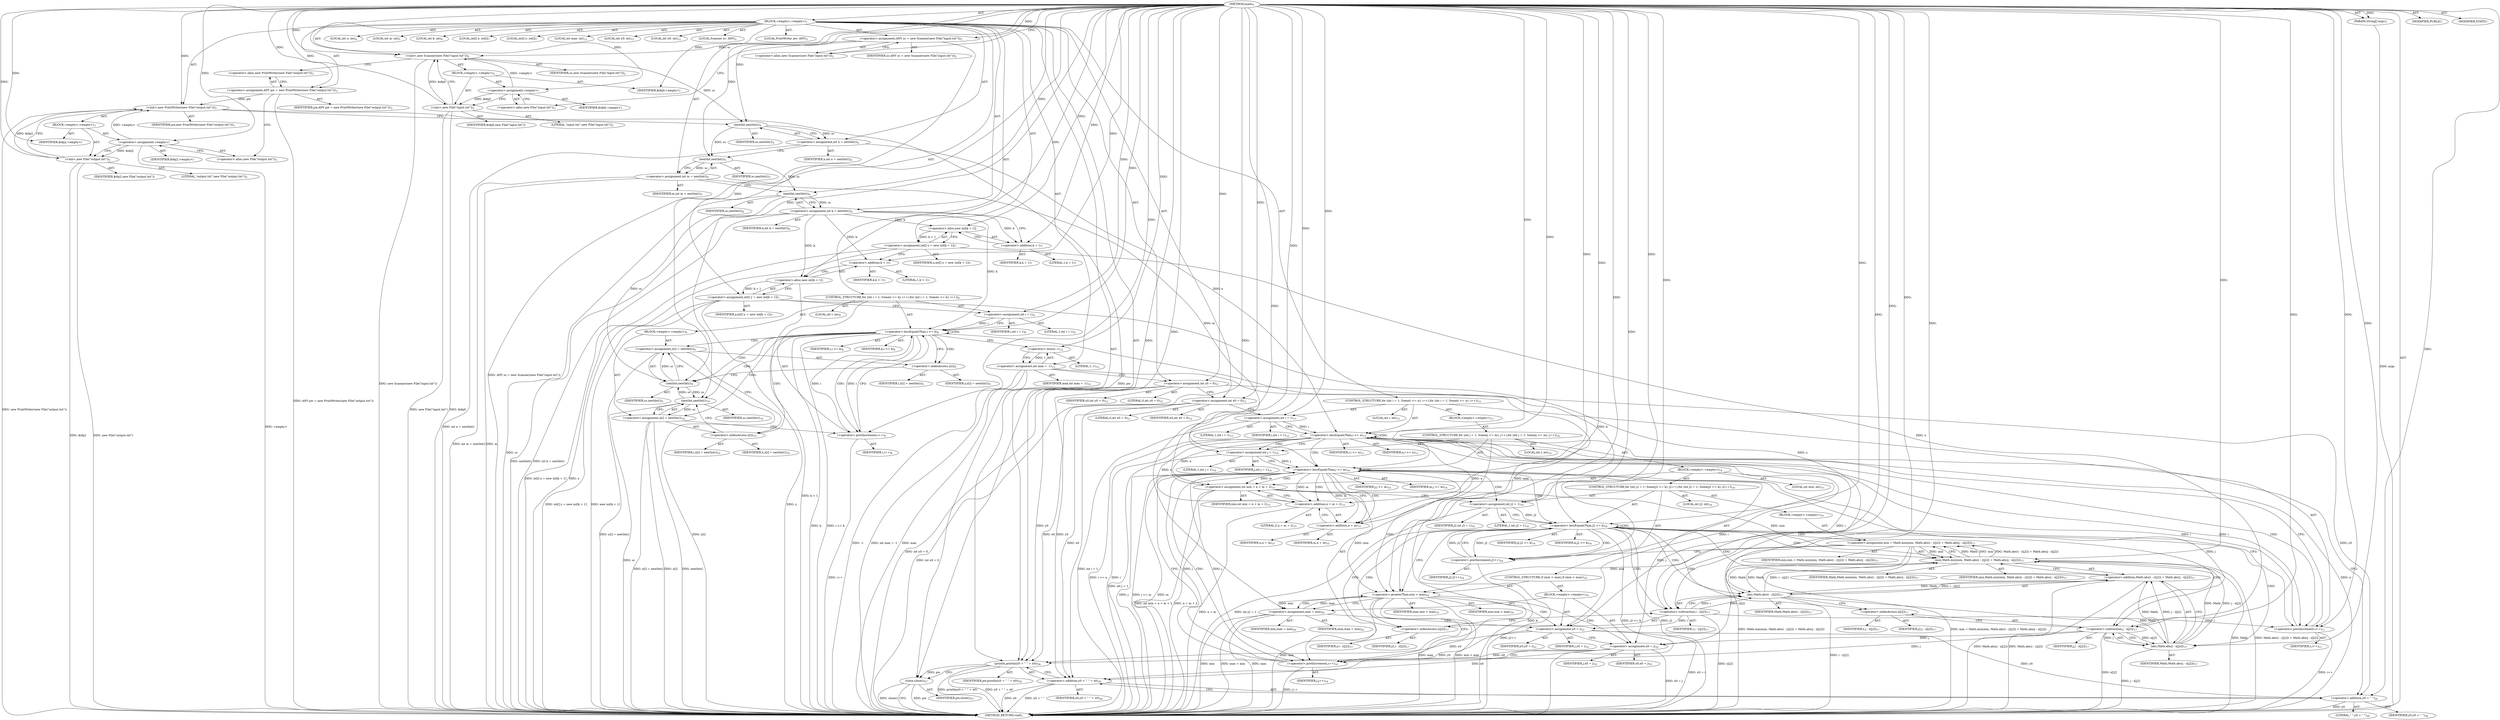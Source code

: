 digraph "main" {  
"21" [label = <(METHOD,main)<SUB>1</SUB>> ]
"22" [label = <(PARAM,String[] args)<SUB>1</SUB>> ]
"23" [label = <(BLOCK,&lt;empty&gt;,&lt;empty&gt;)<SUB>1</SUB>> ]
"4" [label = <(LOCAL,Scanner sc: ANY)<SUB>2</SUB>> ]
"24" [label = <(&lt;operator&gt;.assignment,ANY sc = new Scanner(new File(&quot;input.txt&quot;)))<SUB>2</SUB>> ]
"25" [label = <(IDENTIFIER,sc,ANY sc = new Scanner(new File(&quot;input.txt&quot;)))<SUB>2</SUB>> ]
"26" [label = <(&lt;operator&gt;.alloc,new Scanner(new File(&quot;input.txt&quot;)))<SUB>2</SUB>> ]
"27" [label = <(&lt;init&gt;,new Scanner(new File(&quot;input.txt&quot;)))<SUB>2</SUB>> ]
"3" [label = <(IDENTIFIER,sc,new Scanner(new File(&quot;input.txt&quot;)))<SUB>2</SUB>> ]
"28" [label = <(BLOCK,&lt;empty&gt;,&lt;empty&gt;)<SUB>2</SUB>> ]
"29" [label = <(&lt;operator&gt;.assignment,&lt;empty&gt;)> ]
"30" [label = <(IDENTIFIER,$obj0,&lt;empty&gt;)> ]
"31" [label = <(&lt;operator&gt;.alloc,new File(&quot;input.txt&quot;))<SUB>2</SUB>> ]
"32" [label = <(&lt;init&gt;,new File(&quot;input.txt&quot;))<SUB>2</SUB>> ]
"33" [label = <(IDENTIFIER,$obj0,new File(&quot;input.txt&quot;))> ]
"34" [label = <(LITERAL,&quot;input.txt&quot;,new File(&quot;input.txt&quot;))<SUB>2</SUB>> ]
"35" [label = <(IDENTIFIER,$obj0,&lt;empty&gt;)> ]
"6" [label = <(LOCAL,PrintWriter pw: ANY)<SUB>3</SUB>> ]
"36" [label = <(&lt;operator&gt;.assignment,ANY pw = new PrintWriter(new File(&quot;output.txt&quot;)))<SUB>3</SUB>> ]
"37" [label = <(IDENTIFIER,pw,ANY pw = new PrintWriter(new File(&quot;output.txt&quot;)))<SUB>3</SUB>> ]
"38" [label = <(&lt;operator&gt;.alloc,new PrintWriter(new File(&quot;output.txt&quot;)))<SUB>3</SUB>> ]
"39" [label = <(&lt;init&gt;,new PrintWriter(new File(&quot;output.txt&quot;)))<SUB>3</SUB>> ]
"5" [label = <(IDENTIFIER,pw,new PrintWriter(new File(&quot;output.txt&quot;)))<SUB>3</SUB>> ]
"40" [label = <(BLOCK,&lt;empty&gt;,&lt;empty&gt;)<SUB>3</SUB>> ]
"41" [label = <(&lt;operator&gt;.assignment,&lt;empty&gt;)> ]
"42" [label = <(IDENTIFIER,$obj2,&lt;empty&gt;)> ]
"43" [label = <(&lt;operator&gt;.alloc,new File(&quot;output.txt&quot;))<SUB>3</SUB>> ]
"44" [label = <(&lt;init&gt;,new File(&quot;output.txt&quot;))<SUB>3</SUB>> ]
"45" [label = <(IDENTIFIER,$obj2,new File(&quot;output.txt&quot;))> ]
"46" [label = <(LITERAL,&quot;output.txt&quot;,new File(&quot;output.txt&quot;))<SUB>3</SUB>> ]
"47" [label = <(IDENTIFIER,$obj2,&lt;empty&gt;)> ]
"48" [label = <(LOCAL,int n: int)<SUB>4</SUB>> ]
"49" [label = <(&lt;operator&gt;.assignment,int n = nextInt())<SUB>4</SUB>> ]
"50" [label = <(IDENTIFIER,n,int n = nextInt())<SUB>4</SUB>> ]
"51" [label = <(nextInt,nextInt())<SUB>4</SUB>> ]
"52" [label = <(IDENTIFIER,sc,nextInt())<SUB>4</SUB>> ]
"53" [label = <(LOCAL,int m: int)<SUB>5</SUB>> ]
"54" [label = <(&lt;operator&gt;.assignment,int m = nextInt())<SUB>5</SUB>> ]
"55" [label = <(IDENTIFIER,m,int m = nextInt())<SUB>5</SUB>> ]
"56" [label = <(nextInt,nextInt())<SUB>5</SUB>> ]
"57" [label = <(IDENTIFIER,sc,nextInt())<SUB>5</SUB>> ]
"58" [label = <(LOCAL,int k: int)<SUB>6</SUB>> ]
"59" [label = <(&lt;operator&gt;.assignment,int k = nextInt())<SUB>6</SUB>> ]
"60" [label = <(IDENTIFIER,k,int k = nextInt())<SUB>6</SUB>> ]
"61" [label = <(nextInt,nextInt())<SUB>6</SUB>> ]
"62" [label = <(IDENTIFIER,sc,nextInt())<SUB>6</SUB>> ]
"63" [label = <(LOCAL,int[] x: int[])<SUB>7</SUB>> ]
"64" [label = <(LOCAL,int[] y: int[])<SUB>7</SUB>> ]
"65" [label = <(&lt;operator&gt;.assignment,int[] x = new int[k + 1])<SUB>7</SUB>> ]
"66" [label = <(IDENTIFIER,x,int[] x = new int[k + 1])<SUB>7</SUB>> ]
"67" [label = <(&lt;operator&gt;.alloc,new int[k + 1])> ]
"68" [label = <(&lt;operator&gt;.addition,k + 1)<SUB>7</SUB>> ]
"69" [label = <(IDENTIFIER,k,k + 1)<SUB>7</SUB>> ]
"70" [label = <(LITERAL,1,k + 1)<SUB>7</SUB>> ]
"71" [label = <(&lt;operator&gt;.assignment,int[] y = new int[k + 1])<SUB>7</SUB>> ]
"72" [label = <(IDENTIFIER,y,int[] y = new int[k + 1])<SUB>7</SUB>> ]
"73" [label = <(&lt;operator&gt;.alloc,new int[k + 1])> ]
"74" [label = <(&lt;operator&gt;.addition,k + 1)<SUB>7</SUB>> ]
"75" [label = <(IDENTIFIER,k,k + 1)<SUB>7</SUB>> ]
"76" [label = <(LITERAL,1,k + 1)<SUB>7</SUB>> ]
"77" [label = <(CONTROL_STRUCTURE,for (int i = 1; Some(i &lt;= k); i++),for (int i = 1; Some(i &lt;= k); i++))<SUB>8</SUB>> ]
"78" [label = <(LOCAL,int i: int)<SUB>8</SUB>> ]
"79" [label = <(&lt;operator&gt;.assignment,int i = 1)<SUB>8</SUB>> ]
"80" [label = <(IDENTIFIER,i,int i = 1)<SUB>8</SUB>> ]
"81" [label = <(LITERAL,1,int i = 1)<SUB>8</SUB>> ]
"82" [label = <(&lt;operator&gt;.lessEqualsThan,i &lt;= k)<SUB>8</SUB>> ]
"83" [label = <(IDENTIFIER,i,i &lt;= k)<SUB>8</SUB>> ]
"84" [label = <(IDENTIFIER,k,i &lt;= k)<SUB>8</SUB>> ]
"85" [label = <(&lt;operator&gt;.postIncrement,i++)<SUB>8</SUB>> ]
"86" [label = <(IDENTIFIER,i,i++)<SUB>8</SUB>> ]
"87" [label = <(BLOCK,&lt;empty&gt;,&lt;empty&gt;)<SUB>8</SUB>> ]
"88" [label = <(&lt;operator&gt;.assignment,y[i] = nextInt())<SUB>9</SUB>> ]
"89" [label = <(&lt;operator&gt;.indexAccess,y[i])<SUB>9</SUB>> ]
"90" [label = <(IDENTIFIER,y,y[i] = nextInt())<SUB>9</SUB>> ]
"91" [label = <(IDENTIFIER,i,y[i] = nextInt())<SUB>9</SUB>> ]
"92" [label = <(nextInt,nextInt())<SUB>9</SUB>> ]
"93" [label = <(IDENTIFIER,sc,nextInt())<SUB>9</SUB>> ]
"94" [label = <(&lt;operator&gt;.assignment,x[i] = nextInt())<SUB>10</SUB>> ]
"95" [label = <(&lt;operator&gt;.indexAccess,x[i])<SUB>10</SUB>> ]
"96" [label = <(IDENTIFIER,x,x[i] = nextInt())<SUB>10</SUB>> ]
"97" [label = <(IDENTIFIER,i,x[i] = nextInt())<SUB>10</SUB>> ]
"98" [label = <(nextInt,nextInt())<SUB>10</SUB>> ]
"99" [label = <(IDENTIFIER,sc,nextInt())<SUB>10</SUB>> ]
"100" [label = <(LOCAL,int max: int)<SUB>12</SUB>> ]
"101" [label = <(LOCAL,int y0: int)<SUB>12</SUB>> ]
"102" [label = <(LOCAL,int x0: int)<SUB>12</SUB>> ]
"103" [label = <(&lt;operator&gt;.assignment,int max = -1)<SUB>12</SUB>> ]
"104" [label = <(IDENTIFIER,max,int max = -1)<SUB>12</SUB>> ]
"105" [label = <(&lt;operator&gt;.minus,-1)<SUB>12</SUB>> ]
"106" [label = <(LITERAL,1,-1)<SUB>12</SUB>> ]
"107" [label = <(&lt;operator&gt;.assignment,int y0 = 0)<SUB>12</SUB>> ]
"108" [label = <(IDENTIFIER,y0,int y0 = 0)<SUB>12</SUB>> ]
"109" [label = <(LITERAL,0,int y0 = 0)<SUB>12</SUB>> ]
"110" [label = <(&lt;operator&gt;.assignment,int x0 = 0)<SUB>12</SUB>> ]
"111" [label = <(IDENTIFIER,x0,int x0 = 0)<SUB>12</SUB>> ]
"112" [label = <(LITERAL,0,int x0 = 0)<SUB>12</SUB>> ]
"113" [label = <(CONTROL_STRUCTURE,for (int i = 1; Some(i &lt;= n); i++),for (int i = 1; Some(i &lt;= n); i++))<SUB>13</SUB>> ]
"114" [label = <(LOCAL,int i: int)<SUB>13</SUB>> ]
"115" [label = <(&lt;operator&gt;.assignment,int i = 1)<SUB>13</SUB>> ]
"116" [label = <(IDENTIFIER,i,int i = 1)<SUB>13</SUB>> ]
"117" [label = <(LITERAL,1,int i = 1)<SUB>13</SUB>> ]
"118" [label = <(&lt;operator&gt;.lessEqualsThan,i &lt;= n)<SUB>13</SUB>> ]
"119" [label = <(IDENTIFIER,i,i &lt;= n)<SUB>13</SUB>> ]
"120" [label = <(IDENTIFIER,n,i &lt;= n)<SUB>13</SUB>> ]
"121" [label = <(&lt;operator&gt;.postIncrement,i++)<SUB>13</SUB>> ]
"122" [label = <(IDENTIFIER,i,i++)<SUB>13</SUB>> ]
"123" [label = <(BLOCK,&lt;empty&gt;,&lt;empty&gt;)<SUB>13</SUB>> ]
"124" [label = <(CONTROL_STRUCTURE,for (int j = 1; Some(j &lt;= m); j++),for (int j = 1; Some(j &lt;= m); j++))<SUB>14</SUB>> ]
"125" [label = <(LOCAL,int j: int)<SUB>14</SUB>> ]
"126" [label = <(&lt;operator&gt;.assignment,int j = 1)<SUB>14</SUB>> ]
"127" [label = <(IDENTIFIER,j,int j = 1)<SUB>14</SUB>> ]
"128" [label = <(LITERAL,1,int j = 1)<SUB>14</SUB>> ]
"129" [label = <(&lt;operator&gt;.lessEqualsThan,j &lt;= m)<SUB>14</SUB>> ]
"130" [label = <(IDENTIFIER,j,j &lt;= m)<SUB>14</SUB>> ]
"131" [label = <(IDENTIFIER,m,j &lt;= m)<SUB>14</SUB>> ]
"132" [label = <(&lt;operator&gt;.postIncrement,j++)<SUB>14</SUB>> ]
"133" [label = <(IDENTIFIER,j,j++)<SUB>14</SUB>> ]
"134" [label = <(BLOCK,&lt;empty&gt;,&lt;empty&gt;)<SUB>14</SUB>> ]
"135" [label = <(LOCAL,int min: int)<SUB>15</SUB>> ]
"136" [label = <(&lt;operator&gt;.assignment,int min = n + m + 2)<SUB>15</SUB>> ]
"137" [label = <(IDENTIFIER,min,int min = n + m + 2)<SUB>15</SUB>> ]
"138" [label = <(&lt;operator&gt;.addition,n + m + 2)<SUB>15</SUB>> ]
"139" [label = <(&lt;operator&gt;.addition,n + m)<SUB>15</SUB>> ]
"140" [label = <(IDENTIFIER,n,n + m)<SUB>15</SUB>> ]
"141" [label = <(IDENTIFIER,m,n + m)<SUB>15</SUB>> ]
"142" [label = <(LITERAL,2,n + m + 2)<SUB>15</SUB>> ]
"143" [label = <(CONTROL_STRUCTURE,for (int j2 = 1; Some(j2 &lt;= k); j2++),for (int j2 = 1; Some(j2 &lt;= k); j2++))<SUB>16</SUB>> ]
"144" [label = <(LOCAL,int j2: int)<SUB>16</SUB>> ]
"145" [label = <(&lt;operator&gt;.assignment,int j2 = 1)<SUB>16</SUB>> ]
"146" [label = <(IDENTIFIER,j2,int j2 = 1)<SUB>16</SUB>> ]
"147" [label = <(LITERAL,1,int j2 = 1)<SUB>16</SUB>> ]
"148" [label = <(&lt;operator&gt;.lessEqualsThan,j2 &lt;= k)<SUB>16</SUB>> ]
"149" [label = <(IDENTIFIER,j2,j2 &lt;= k)<SUB>16</SUB>> ]
"150" [label = <(IDENTIFIER,k,j2 &lt;= k)<SUB>16</SUB>> ]
"151" [label = <(&lt;operator&gt;.postIncrement,j2++)<SUB>16</SUB>> ]
"152" [label = <(IDENTIFIER,j2,j2++)<SUB>16</SUB>> ]
"153" [label = <(BLOCK,&lt;empty&gt;,&lt;empty&gt;)<SUB>16</SUB>> ]
"154" [label = <(&lt;operator&gt;.assignment,min = Math.min(min, Math.abs(i - y[j2]) + Math.abs(j - x[j2])))<SUB>17</SUB>> ]
"155" [label = <(IDENTIFIER,min,min = Math.min(min, Math.abs(i - y[j2]) + Math.abs(j - x[j2])))<SUB>17</SUB>> ]
"156" [label = <(min,Math.min(min, Math.abs(i - y[j2]) + Math.abs(j - x[j2])))<SUB>17</SUB>> ]
"157" [label = <(IDENTIFIER,Math,Math.min(min, Math.abs(i - y[j2]) + Math.abs(j - x[j2])))<SUB>17</SUB>> ]
"158" [label = <(IDENTIFIER,min,Math.min(min, Math.abs(i - y[j2]) + Math.abs(j - x[j2])))<SUB>17</SUB>> ]
"159" [label = <(&lt;operator&gt;.addition,Math.abs(i - y[j2]) + Math.abs(j - x[j2]))<SUB>17</SUB>> ]
"160" [label = <(abs,Math.abs(i - y[j2]))<SUB>17</SUB>> ]
"161" [label = <(IDENTIFIER,Math,Math.abs(i - y[j2]))<SUB>17</SUB>> ]
"162" [label = <(&lt;operator&gt;.subtraction,i - y[j2])<SUB>17</SUB>> ]
"163" [label = <(IDENTIFIER,i,i - y[j2])<SUB>17</SUB>> ]
"164" [label = <(&lt;operator&gt;.indexAccess,y[j2])<SUB>17</SUB>> ]
"165" [label = <(IDENTIFIER,y,i - y[j2])<SUB>17</SUB>> ]
"166" [label = <(IDENTIFIER,j2,i - y[j2])<SUB>17</SUB>> ]
"167" [label = <(abs,Math.abs(j - x[j2]))<SUB>17</SUB>> ]
"168" [label = <(IDENTIFIER,Math,Math.abs(j - x[j2]))<SUB>17</SUB>> ]
"169" [label = <(&lt;operator&gt;.subtraction,j - x[j2])<SUB>17</SUB>> ]
"170" [label = <(IDENTIFIER,j,j - x[j2])<SUB>17</SUB>> ]
"171" [label = <(&lt;operator&gt;.indexAccess,x[j2])<SUB>17</SUB>> ]
"172" [label = <(IDENTIFIER,x,j - x[j2])<SUB>17</SUB>> ]
"173" [label = <(IDENTIFIER,j2,j - x[j2])<SUB>17</SUB>> ]
"174" [label = <(CONTROL_STRUCTURE,if (min &gt; max),if (min &gt; max))<SUB>19</SUB>> ]
"175" [label = <(&lt;operator&gt;.greaterThan,min &gt; max)<SUB>19</SUB>> ]
"176" [label = <(IDENTIFIER,min,min &gt; max)<SUB>19</SUB>> ]
"177" [label = <(IDENTIFIER,max,min &gt; max)<SUB>19</SUB>> ]
"178" [label = <(BLOCK,&lt;empty&gt;,&lt;empty&gt;)<SUB>19</SUB>> ]
"179" [label = <(&lt;operator&gt;.assignment,max = min)<SUB>20</SUB>> ]
"180" [label = <(IDENTIFIER,max,max = min)<SUB>20</SUB>> ]
"181" [label = <(IDENTIFIER,min,max = min)<SUB>20</SUB>> ]
"182" [label = <(&lt;operator&gt;.assignment,y0 = i)<SUB>21</SUB>> ]
"183" [label = <(IDENTIFIER,y0,y0 = i)<SUB>21</SUB>> ]
"184" [label = <(IDENTIFIER,i,y0 = i)<SUB>21</SUB>> ]
"185" [label = <(&lt;operator&gt;.assignment,x0 = j)<SUB>22</SUB>> ]
"186" [label = <(IDENTIFIER,x0,x0 = j)<SUB>22</SUB>> ]
"187" [label = <(IDENTIFIER,j,x0 = j)<SUB>22</SUB>> ]
"188" [label = <(println,println(y0 + &quot; &quot; + x0))<SUB>26</SUB>> ]
"189" [label = <(IDENTIFIER,pw,println(y0 + &quot; &quot; + x0))<SUB>26</SUB>> ]
"190" [label = <(&lt;operator&gt;.addition,y0 + &quot; &quot; + x0)<SUB>26</SUB>> ]
"191" [label = <(&lt;operator&gt;.addition,y0 + &quot; &quot;)<SUB>26</SUB>> ]
"192" [label = <(IDENTIFIER,y0,y0 + &quot; &quot;)<SUB>26</SUB>> ]
"193" [label = <(LITERAL,&quot; &quot;,y0 + &quot; &quot;)<SUB>26</SUB>> ]
"194" [label = <(IDENTIFIER,x0,y0 + &quot; &quot; + x0)<SUB>26</SUB>> ]
"195" [label = <(close,close())<SUB>27</SUB>> ]
"196" [label = <(IDENTIFIER,pw,close())<SUB>27</SUB>> ]
"197" [label = <(MODIFIER,PUBLIC)> ]
"198" [label = <(MODIFIER,STATIC)> ]
"199" [label = <(METHOD_RETURN,void)<SUB>1</SUB>> ]
  "21" -> "22"  [ label = "AST: "] 
  "21" -> "23"  [ label = "AST: "] 
  "21" -> "197"  [ label = "AST: "] 
  "21" -> "198"  [ label = "AST: "] 
  "21" -> "199"  [ label = "AST: "] 
  "23" -> "4"  [ label = "AST: "] 
  "23" -> "24"  [ label = "AST: "] 
  "23" -> "27"  [ label = "AST: "] 
  "23" -> "6"  [ label = "AST: "] 
  "23" -> "36"  [ label = "AST: "] 
  "23" -> "39"  [ label = "AST: "] 
  "23" -> "48"  [ label = "AST: "] 
  "23" -> "49"  [ label = "AST: "] 
  "23" -> "53"  [ label = "AST: "] 
  "23" -> "54"  [ label = "AST: "] 
  "23" -> "58"  [ label = "AST: "] 
  "23" -> "59"  [ label = "AST: "] 
  "23" -> "63"  [ label = "AST: "] 
  "23" -> "64"  [ label = "AST: "] 
  "23" -> "65"  [ label = "AST: "] 
  "23" -> "71"  [ label = "AST: "] 
  "23" -> "77"  [ label = "AST: "] 
  "23" -> "100"  [ label = "AST: "] 
  "23" -> "101"  [ label = "AST: "] 
  "23" -> "102"  [ label = "AST: "] 
  "23" -> "103"  [ label = "AST: "] 
  "23" -> "107"  [ label = "AST: "] 
  "23" -> "110"  [ label = "AST: "] 
  "23" -> "113"  [ label = "AST: "] 
  "23" -> "188"  [ label = "AST: "] 
  "23" -> "195"  [ label = "AST: "] 
  "24" -> "25"  [ label = "AST: "] 
  "24" -> "26"  [ label = "AST: "] 
  "27" -> "3"  [ label = "AST: "] 
  "27" -> "28"  [ label = "AST: "] 
  "28" -> "29"  [ label = "AST: "] 
  "28" -> "32"  [ label = "AST: "] 
  "28" -> "35"  [ label = "AST: "] 
  "29" -> "30"  [ label = "AST: "] 
  "29" -> "31"  [ label = "AST: "] 
  "32" -> "33"  [ label = "AST: "] 
  "32" -> "34"  [ label = "AST: "] 
  "36" -> "37"  [ label = "AST: "] 
  "36" -> "38"  [ label = "AST: "] 
  "39" -> "5"  [ label = "AST: "] 
  "39" -> "40"  [ label = "AST: "] 
  "40" -> "41"  [ label = "AST: "] 
  "40" -> "44"  [ label = "AST: "] 
  "40" -> "47"  [ label = "AST: "] 
  "41" -> "42"  [ label = "AST: "] 
  "41" -> "43"  [ label = "AST: "] 
  "44" -> "45"  [ label = "AST: "] 
  "44" -> "46"  [ label = "AST: "] 
  "49" -> "50"  [ label = "AST: "] 
  "49" -> "51"  [ label = "AST: "] 
  "51" -> "52"  [ label = "AST: "] 
  "54" -> "55"  [ label = "AST: "] 
  "54" -> "56"  [ label = "AST: "] 
  "56" -> "57"  [ label = "AST: "] 
  "59" -> "60"  [ label = "AST: "] 
  "59" -> "61"  [ label = "AST: "] 
  "61" -> "62"  [ label = "AST: "] 
  "65" -> "66"  [ label = "AST: "] 
  "65" -> "67"  [ label = "AST: "] 
  "67" -> "68"  [ label = "AST: "] 
  "68" -> "69"  [ label = "AST: "] 
  "68" -> "70"  [ label = "AST: "] 
  "71" -> "72"  [ label = "AST: "] 
  "71" -> "73"  [ label = "AST: "] 
  "73" -> "74"  [ label = "AST: "] 
  "74" -> "75"  [ label = "AST: "] 
  "74" -> "76"  [ label = "AST: "] 
  "77" -> "78"  [ label = "AST: "] 
  "77" -> "79"  [ label = "AST: "] 
  "77" -> "82"  [ label = "AST: "] 
  "77" -> "85"  [ label = "AST: "] 
  "77" -> "87"  [ label = "AST: "] 
  "79" -> "80"  [ label = "AST: "] 
  "79" -> "81"  [ label = "AST: "] 
  "82" -> "83"  [ label = "AST: "] 
  "82" -> "84"  [ label = "AST: "] 
  "85" -> "86"  [ label = "AST: "] 
  "87" -> "88"  [ label = "AST: "] 
  "87" -> "94"  [ label = "AST: "] 
  "88" -> "89"  [ label = "AST: "] 
  "88" -> "92"  [ label = "AST: "] 
  "89" -> "90"  [ label = "AST: "] 
  "89" -> "91"  [ label = "AST: "] 
  "92" -> "93"  [ label = "AST: "] 
  "94" -> "95"  [ label = "AST: "] 
  "94" -> "98"  [ label = "AST: "] 
  "95" -> "96"  [ label = "AST: "] 
  "95" -> "97"  [ label = "AST: "] 
  "98" -> "99"  [ label = "AST: "] 
  "103" -> "104"  [ label = "AST: "] 
  "103" -> "105"  [ label = "AST: "] 
  "105" -> "106"  [ label = "AST: "] 
  "107" -> "108"  [ label = "AST: "] 
  "107" -> "109"  [ label = "AST: "] 
  "110" -> "111"  [ label = "AST: "] 
  "110" -> "112"  [ label = "AST: "] 
  "113" -> "114"  [ label = "AST: "] 
  "113" -> "115"  [ label = "AST: "] 
  "113" -> "118"  [ label = "AST: "] 
  "113" -> "121"  [ label = "AST: "] 
  "113" -> "123"  [ label = "AST: "] 
  "115" -> "116"  [ label = "AST: "] 
  "115" -> "117"  [ label = "AST: "] 
  "118" -> "119"  [ label = "AST: "] 
  "118" -> "120"  [ label = "AST: "] 
  "121" -> "122"  [ label = "AST: "] 
  "123" -> "124"  [ label = "AST: "] 
  "124" -> "125"  [ label = "AST: "] 
  "124" -> "126"  [ label = "AST: "] 
  "124" -> "129"  [ label = "AST: "] 
  "124" -> "132"  [ label = "AST: "] 
  "124" -> "134"  [ label = "AST: "] 
  "126" -> "127"  [ label = "AST: "] 
  "126" -> "128"  [ label = "AST: "] 
  "129" -> "130"  [ label = "AST: "] 
  "129" -> "131"  [ label = "AST: "] 
  "132" -> "133"  [ label = "AST: "] 
  "134" -> "135"  [ label = "AST: "] 
  "134" -> "136"  [ label = "AST: "] 
  "134" -> "143"  [ label = "AST: "] 
  "134" -> "174"  [ label = "AST: "] 
  "136" -> "137"  [ label = "AST: "] 
  "136" -> "138"  [ label = "AST: "] 
  "138" -> "139"  [ label = "AST: "] 
  "138" -> "142"  [ label = "AST: "] 
  "139" -> "140"  [ label = "AST: "] 
  "139" -> "141"  [ label = "AST: "] 
  "143" -> "144"  [ label = "AST: "] 
  "143" -> "145"  [ label = "AST: "] 
  "143" -> "148"  [ label = "AST: "] 
  "143" -> "151"  [ label = "AST: "] 
  "143" -> "153"  [ label = "AST: "] 
  "145" -> "146"  [ label = "AST: "] 
  "145" -> "147"  [ label = "AST: "] 
  "148" -> "149"  [ label = "AST: "] 
  "148" -> "150"  [ label = "AST: "] 
  "151" -> "152"  [ label = "AST: "] 
  "153" -> "154"  [ label = "AST: "] 
  "154" -> "155"  [ label = "AST: "] 
  "154" -> "156"  [ label = "AST: "] 
  "156" -> "157"  [ label = "AST: "] 
  "156" -> "158"  [ label = "AST: "] 
  "156" -> "159"  [ label = "AST: "] 
  "159" -> "160"  [ label = "AST: "] 
  "159" -> "167"  [ label = "AST: "] 
  "160" -> "161"  [ label = "AST: "] 
  "160" -> "162"  [ label = "AST: "] 
  "162" -> "163"  [ label = "AST: "] 
  "162" -> "164"  [ label = "AST: "] 
  "164" -> "165"  [ label = "AST: "] 
  "164" -> "166"  [ label = "AST: "] 
  "167" -> "168"  [ label = "AST: "] 
  "167" -> "169"  [ label = "AST: "] 
  "169" -> "170"  [ label = "AST: "] 
  "169" -> "171"  [ label = "AST: "] 
  "171" -> "172"  [ label = "AST: "] 
  "171" -> "173"  [ label = "AST: "] 
  "174" -> "175"  [ label = "AST: "] 
  "174" -> "178"  [ label = "AST: "] 
  "175" -> "176"  [ label = "AST: "] 
  "175" -> "177"  [ label = "AST: "] 
  "178" -> "179"  [ label = "AST: "] 
  "178" -> "182"  [ label = "AST: "] 
  "178" -> "185"  [ label = "AST: "] 
  "179" -> "180"  [ label = "AST: "] 
  "179" -> "181"  [ label = "AST: "] 
  "182" -> "183"  [ label = "AST: "] 
  "182" -> "184"  [ label = "AST: "] 
  "185" -> "186"  [ label = "AST: "] 
  "185" -> "187"  [ label = "AST: "] 
  "188" -> "189"  [ label = "AST: "] 
  "188" -> "190"  [ label = "AST: "] 
  "190" -> "191"  [ label = "AST: "] 
  "190" -> "194"  [ label = "AST: "] 
  "191" -> "192"  [ label = "AST: "] 
  "191" -> "193"  [ label = "AST: "] 
  "195" -> "196"  [ label = "AST: "] 
  "24" -> "31"  [ label = "CFG: "] 
  "27" -> "38"  [ label = "CFG: "] 
  "36" -> "43"  [ label = "CFG: "] 
  "39" -> "51"  [ label = "CFG: "] 
  "49" -> "56"  [ label = "CFG: "] 
  "54" -> "61"  [ label = "CFG: "] 
  "59" -> "68"  [ label = "CFG: "] 
  "65" -> "74"  [ label = "CFG: "] 
  "71" -> "79"  [ label = "CFG: "] 
  "103" -> "107"  [ label = "CFG: "] 
  "107" -> "110"  [ label = "CFG: "] 
  "110" -> "115"  [ label = "CFG: "] 
  "188" -> "195"  [ label = "CFG: "] 
  "195" -> "199"  [ label = "CFG: "] 
  "26" -> "24"  [ label = "CFG: "] 
  "38" -> "36"  [ label = "CFG: "] 
  "51" -> "49"  [ label = "CFG: "] 
  "56" -> "54"  [ label = "CFG: "] 
  "61" -> "59"  [ label = "CFG: "] 
  "67" -> "65"  [ label = "CFG: "] 
  "73" -> "71"  [ label = "CFG: "] 
  "79" -> "82"  [ label = "CFG: "] 
  "82" -> "89"  [ label = "CFG: "] 
  "82" -> "105"  [ label = "CFG: "] 
  "85" -> "82"  [ label = "CFG: "] 
  "105" -> "103"  [ label = "CFG: "] 
  "115" -> "118"  [ label = "CFG: "] 
  "118" -> "126"  [ label = "CFG: "] 
  "118" -> "191"  [ label = "CFG: "] 
  "121" -> "118"  [ label = "CFG: "] 
  "190" -> "188"  [ label = "CFG: "] 
  "29" -> "32"  [ label = "CFG: "] 
  "32" -> "27"  [ label = "CFG: "] 
  "41" -> "44"  [ label = "CFG: "] 
  "44" -> "39"  [ label = "CFG: "] 
  "68" -> "67"  [ label = "CFG: "] 
  "74" -> "73"  [ label = "CFG: "] 
  "88" -> "95"  [ label = "CFG: "] 
  "94" -> "85"  [ label = "CFG: "] 
  "191" -> "190"  [ label = "CFG: "] 
  "31" -> "29"  [ label = "CFG: "] 
  "43" -> "41"  [ label = "CFG: "] 
  "89" -> "92"  [ label = "CFG: "] 
  "92" -> "88"  [ label = "CFG: "] 
  "95" -> "98"  [ label = "CFG: "] 
  "98" -> "94"  [ label = "CFG: "] 
  "126" -> "129"  [ label = "CFG: "] 
  "129" -> "139"  [ label = "CFG: "] 
  "129" -> "121"  [ label = "CFG: "] 
  "132" -> "129"  [ label = "CFG: "] 
  "136" -> "145"  [ label = "CFG: "] 
  "138" -> "136"  [ label = "CFG: "] 
  "145" -> "148"  [ label = "CFG: "] 
  "148" -> "164"  [ label = "CFG: "] 
  "148" -> "175"  [ label = "CFG: "] 
  "151" -> "148"  [ label = "CFG: "] 
  "175" -> "179"  [ label = "CFG: "] 
  "175" -> "132"  [ label = "CFG: "] 
  "139" -> "138"  [ label = "CFG: "] 
  "154" -> "151"  [ label = "CFG: "] 
  "179" -> "182"  [ label = "CFG: "] 
  "182" -> "185"  [ label = "CFG: "] 
  "185" -> "132"  [ label = "CFG: "] 
  "156" -> "154"  [ label = "CFG: "] 
  "159" -> "156"  [ label = "CFG: "] 
  "160" -> "171"  [ label = "CFG: "] 
  "167" -> "159"  [ label = "CFG: "] 
  "162" -> "160"  [ label = "CFG: "] 
  "169" -> "167"  [ label = "CFG: "] 
  "164" -> "162"  [ label = "CFG: "] 
  "171" -> "169"  [ label = "CFG: "] 
  "21" -> "26"  [ label = "CFG: "] 
  "22" -> "199"  [ label = "DDG: args"] 
  "24" -> "199"  [ label = "DDG: ANY sc = new Scanner(new File(&quot;input.txt&quot;))"] 
  "32" -> "199"  [ label = "DDG: $obj0"] 
  "32" -> "199"  [ label = "DDG: new File(&quot;input.txt&quot;)"] 
  "27" -> "199"  [ label = "DDG: new Scanner(new File(&quot;input.txt&quot;))"] 
  "36" -> "199"  [ label = "DDG: ANY pw = new PrintWriter(new File(&quot;output.txt&quot;))"] 
  "41" -> "199"  [ label = "DDG: &lt;empty&gt;"] 
  "44" -> "199"  [ label = "DDG: $obj2"] 
  "44" -> "199"  [ label = "DDG: new File(&quot;output.txt&quot;)"] 
  "39" -> "199"  [ label = "DDG: new PrintWriter(new File(&quot;output.txt&quot;))"] 
  "49" -> "199"  [ label = "DDG: int n = nextInt()"] 
  "54" -> "199"  [ label = "DDG: m"] 
  "54" -> "199"  [ label = "DDG: int m = nextInt()"] 
  "61" -> "199"  [ label = "DDG: sc"] 
  "59" -> "199"  [ label = "DDG: nextInt()"] 
  "59" -> "199"  [ label = "DDG: int k = nextInt()"] 
  "65" -> "199"  [ label = "DDG: x"] 
  "65" -> "199"  [ label = "DDG: int[] x = new int[k + 1]"] 
  "71" -> "199"  [ label = "DDG: y"] 
  "73" -> "199"  [ label = "DDG: k + 1"] 
  "71" -> "199"  [ label = "DDG: new int[k + 1]"] 
  "71" -> "199"  [ label = "DDG: int[] y = new int[k + 1]"] 
  "82" -> "199"  [ label = "DDG: k"] 
  "82" -> "199"  [ label = "DDG: i &lt;= k"] 
  "103" -> "199"  [ label = "DDG: max"] 
  "103" -> "199"  [ label = "DDG: -1"] 
  "103" -> "199"  [ label = "DDG: int max = -1"] 
  "107" -> "199"  [ label = "DDG: int y0 = 0"] 
  "110" -> "199"  [ label = "DDG: int x0 = 0"] 
  "115" -> "199"  [ label = "DDG: int i = 1"] 
  "118" -> "199"  [ label = "DDG: i"] 
  "118" -> "199"  [ label = "DDG: n"] 
  "118" -> "199"  [ label = "DDG: i &lt;= n"] 
  "191" -> "199"  [ label = "DDG: y0"] 
  "190" -> "199"  [ label = "DDG: y0 + &quot; &quot;"] 
  "190" -> "199"  [ label = "DDG: x0"] 
  "188" -> "199"  [ label = "DDG: y0 + &quot; &quot; + x0"] 
  "188" -> "199"  [ label = "DDG: println(y0 + &quot; &quot; + x0)"] 
  "195" -> "199"  [ label = "DDG: pw"] 
  "195" -> "199"  [ label = "DDG: close()"] 
  "126" -> "199"  [ label = "DDG: int j = 1"] 
  "129" -> "199"  [ label = "DDG: j"] 
  "129" -> "199"  [ label = "DDG: m"] 
  "129" -> "199"  [ label = "DDG: j &lt;= m"] 
  "121" -> "199"  [ label = "DDG: i++"] 
  "138" -> "199"  [ label = "DDG: n + m"] 
  "136" -> "199"  [ label = "DDG: n + m + 2"] 
  "136" -> "199"  [ label = "DDG: int min = n + m + 2"] 
  "145" -> "199"  [ label = "DDG: int j2 = 1"] 
  "148" -> "199"  [ label = "DDG: j2"] 
  "148" -> "199"  [ label = "DDG: k"] 
  "148" -> "199"  [ label = "DDG: j2 &lt;= k"] 
  "175" -> "199"  [ label = "DDG: min"] 
  "175" -> "199"  [ label = "DDG: max"] 
  "175" -> "199"  [ label = "DDG: min &gt; max"] 
  "179" -> "199"  [ label = "DDG: max"] 
  "179" -> "199"  [ label = "DDG: min"] 
  "179" -> "199"  [ label = "DDG: max = min"] 
  "182" -> "199"  [ label = "DDG: y0 = i"] 
  "185" -> "199"  [ label = "DDG: x0 = j"] 
  "132" -> "199"  [ label = "DDG: j++"] 
  "156" -> "199"  [ label = "DDG: Math"] 
  "162" -> "199"  [ label = "DDG: y[j2]"] 
  "160" -> "199"  [ label = "DDG: i - y[j2]"] 
  "159" -> "199"  [ label = "DDG: Math.abs(i - y[j2])"] 
  "169" -> "199"  [ label = "DDG: x[j2]"] 
  "167" -> "199"  [ label = "DDG: j - x[j2]"] 
  "159" -> "199"  [ label = "DDG: Math.abs(j - x[j2])"] 
  "156" -> "199"  [ label = "DDG: Math.abs(i - y[j2]) + Math.abs(j - x[j2])"] 
  "154" -> "199"  [ label = "DDG: Math.min(min, Math.abs(i - y[j2]) + Math.abs(j - x[j2]))"] 
  "154" -> "199"  [ label = "DDG: min = Math.min(min, Math.abs(i - y[j2]) + Math.abs(j - x[j2]))"] 
  "151" -> "199"  [ label = "DDG: j2++"] 
  "88" -> "199"  [ label = "DDG: y[i]"] 
  "88" -> "199"  [ label = "DDG: y[i] = nextInt()"] 
  "94" -> "199"  [ label = "DDG: x[i]"] 
  "98" -> "199"  [ label = "DDG: sc"] 
  "94" -> "199"  [ label = "DDG: nextInt()"] 
  "94" -> "199"  [ label = "DDG: x[i] = nextInt()"] 
  "85" -> "199"  [ label = "DDG: i++"] 
  "21" -> "22"  [ label = "DDG: "] 
  "21" -> "24"  [ label = "DDG: "] 
  "21" -> "36"  [ label = "DDG: "] 
  "51" -> "49"  [ label = "DDG: sc"] 
  "56" -> "54"  [ label = "DDG: sc"] 
  "61" -> "59"  [ label = "DDG: sc"] 
  "67" -> "65"  [ label = "DDG: k + 1"] 
  "73" -> "71"  [ label = "DDG: k + 1"] 
  "105" -> "103"  [ label = "DDG: 1"] 
  "21" -> "107"  [ label = "DDG: "] 
  "21" -> "110"  [ label = "DDG: "] 
  "24" -> "27"  [ label = "DDG: sc"] 
  "21" -> "27"  [ label = "DDG: "] 
  "29" -> "27"  [ label = "DDG: &lt;empty&gt;"] 
  "32" -> "27"  [ label = "DDG: $obj0"] 
  "36" -> "39"  [ label = "DDG: pw"] 
  "21" -> "39"  [ label = "DDG: "] 
  "41" -> "39"  [ label = "DDG: &lt;empty&gt;"] 
  "44" -> "39"  [ label = "DDG: $obj2"] 
  "21" -> "79"  [ label = "DDG: "] 
  "21" -> "115"  [ label = "DDG: "] 
  "39" -> "188"  [ label = "DDG: pw"] 
  "21" -> "188"  [ label = "DDG: "] 
  "107" -> "188"  [ label = "DDG: y0"] 
  "182" -> "188"  [ label = "DDG: y0"] 
  "110" -> "188"  [ label = "DDG: x0"] 
  "185" -> "188"  [ label = "DDG: x0"] 
  "188" -> "195"  [ label = "DDG: pw"] 
  "21" -> "195"  [ label = "DDG: "] 
  "21" -> "29"  [ label = "DDG: "] 
  "21" -> "35"  [ label = "DDG: "] 
  "21" -> "41"  [ label = "DDG: "] 
  "21" -> "47"  [ label = "DDG: "] 
  "27" -> "51"  [ label = "DDG: sc"] 
  "21" -> "51"  [ label = "DDG: "] 
  "51" -> "56"  [ label = "DDG: sc"] 
  "21" -> "56"  [ label = "DDG: "] 
  "56" -> "61"  [ label = "DDG: sc"] 
  "21" -> "61"  [ label = "DDG: "] 
  "59" -> "67"  [ label = "DDG: k"] 
  "21" -> "67"  [ label = "DDG: "] 
  "21" -> "73"  [ label = "DDG: "] 
  "59" -> "73"  [ label = "DDG: k"] 
  "79" -> "82"  [ label = "DDG: i"] 
  "85" -> "82"  [ label = "DDG: i"] 
  "21" -> "82"  [ label = "DDG: "] 
  "59" -> "82"  [ label = "DDG: k"] 
  "82" -> "85"  [ label = "DDG: i"] 
  "21" -> "85"  [ label = "DDG: "] 
  "92" -> "88"  [ label = "DDG: sc"] 
  "98" -> "94"  [ label = "DDG: sc"] 
  "21" -> "105"  [ label = "DDG: "] 
  "115" -> "118"  [ label = "DDG: i"] 
  "121" -> "118"  [ label = "DDG: i"] 
  "21" -> "118"  [ label = "DDG: "] 
  "49" -> "118"  [ label = "DDG: n"] 
  "118" -> "121"  [ label = "DDG: i"] 
  "162" -> "121"  [ label = "DDG: i"] 
  "21" -> "121"  [ label = "DDG: "] 
  "107" -> "190"  [ label = "DDG: y0"] 
  "182" -> "190"  [ label = "DDG: y0"] 
  "21" -> "190"  [ label = "DDG: "] 
  "110" -> "190"  [ label = "DDG: x0"] 
  "185" -> "190"  [ label = "DDG: x0"] 
  "29" -> "32"  [ label = "DDG: $obj0"] 
  "21" -> "32"  [ label = "DDG: "] 
  "41" -> "44"  [ label = "DDG: $obj2"] 
  "21" -> "44"  [ label = "DDG: "] 
  "59" -> "68"  [ label = "DDG: k"] 
  "21" -> "68"  [ label = "DDG: "] 
  "21" -> "74"  [ label = "DDG: "] 
  "59" -> "74"  [ label = "DDG: k"] 
  "21" -> "126"  [ label = "DDG: "] 
  "107" -> "191"  [ label = "DDG: y0"] 
  "182" -> "191"  [ label = "DDG: y0"] 
  "21" -> "191"  [ label = "DDG: "] 
  "61" -> "92"  [ label = "DDG: sc"] 
  "98" -> "92"  [ label = "DDG: sc"] 
  "21" -> "92"  [ label = "DDG: "] 
  "92" -> "98"  [ label = "DDG: sc"] 
  "21" -> "98"  [ label = "DDG: "] 
  "126" -> "129"  [ label = "DDG: j"] 
  "132" -> "129"  [ label = "DDG: j"] 
  "21" -> "129"  [ label = "DDG: "] 
  "54" -> "129"  [ label = "DDG: m"] 
  "129" -> "132"  [ label = "DDG: j"] 
  "169" -> "132"  [ label = "DDG: j"] 
  "21" -> "132"  [ label = "DDG: "] 
  "118" -> "136"  [ label = "DDG: n"] 
  "21" -> "136"  [ label = "DDG: "] 
  "129" -> "136"  [ label = "DDG: m"] 
  "21" -> "145"  [ label = "DDG: "] 
  "118" -> "138"  [ label = "DDG: n"] 
  "21" -> "138"  [ label = "DDG: "] 
  "129" -> "138"  [ label = "DDG: m"] 
  "145" -> "148"  [ label = "DDG: j2"] 
  "151" -> "148"  [ label = "DDG: j2"] 
  "21" -> "148"  [ label = "DDG: "] 
  "82" -> "148"  [ label = "DDG: k"] 
  "148" -> "151"  [ label = "DDG: j2"] 
  "21" -> "151"  [ label = "DDG: "] 
  "156" -> "154"  [ label = "DDG: Math"] 
  "156" -> "154"  [ label = "DDG: min"] 
  "156" -> "154"  [ label = "DDG: Math.abs(i - y[j2]) + Math.abs(j - x[j2])"] 
  "136" -> "175"  [ label = "DDG: min"] 
  "154" -> "175"  [ label = "DDG: min"] 
  "21" -> "175"  [ label = "DDG: "] 
  "103" -> "175"  [ label = "DDG: max"] 
  "179" -> "175"  [ label = "DDG: max"] 
  "175" -> "179"  [ label = "DDG: min"] 
  "21" -> "179"  [ label = "DDG: "] 
  "118" -> "182"  [ label = "DDG: i"] 
  "162" -> "182"  [ label = "DDG: i"] 
  "21" -> "182"  [ label = "DDG: "] 
  "129" -> "185"  [ label = "DDG: j"] 
  "169" -> "185"  [ label = "DDG: j"] 
  "21" -> "185"  [ label = "DDG: "] 
  "118" -> "139"  [ label = "DDG: n"] 
  "21" -> "139"  [ label = "DDG: "] 
  "129" -> "139"  [ label = "DDG: m"] 
  "167" -> "156"  [ label = "DDG: Math"] 
  "21" -> "156"  [ label = "DDG: "] 
  "136" -> "156"  [ label = "DDG: min"] 
  "154" -> "156"  [ label = "DDG: min"] 
  "160" -> "156"  [ label = "DDG: Math"] 
  "160" -> "156"  [ label = "DDG: i - y[j2]"] 
  "167" -> "156"  [ label = "DDG: j - x[j2]"] 
  "160" -> "159"  [ label = "DDG: Math"] 
  "160" -> "159"  [ label = "DDG: i - y[j2]"] 
  "167" -> "159"  [ label = "DDG: Math"] 
  "167" -> "159"  [ label = "DDG: j - x[j2]"] 
  "156" -> "160"  [ label = "DDG: Math"] 
  "21" -> "160"  [ label = "DDG: "] 
  "162" -> "160"  [ label = "DDG: i"] 
  "162" -> "160"  [ label = "DDG: y[j2]"] 
  "160" -> "167"  [ label = "DDG: Math"] 
  "21" -> "167"  [ label = "DDG: "] 
  "169" -> "167"  [ label = "DDG: j"] 
  "169" -> "167"  [ label = "DDG: x[j2]"] 
  "118" -> "162"  [ label = "DDG: i"] 
  "21" -> "162"  [ label = "DDG: "] 
  "71" -> "162"  [ label = "DDG: y"] 
  "129" -> "169"  [ label = "DDG: j"] 
  "21" -> "169"  [ label = "DDG: "] 
  "65" -> "169"  [ label = "DDG: x"] 
  "82" -> "94"  [ label = "CDG: "] 
  "82" -> "89"  [ label = "CDG: "] 
  "82" -> "98"  [ label = "CDG: "] 
  "82" -> "85"  [ label = "CDG: "] 
  "82" -> "95"  [ label = "CDG: "] 
  "82" -> "92"  [ label = "CDG: "] 
  "82" -> "82"  [ label = "CDG: "] 
  "82" -> "88"  [ label = "CDG: "] 
  "118" -> "121"  [ label = "CDG: "] 
  "118" -> "129"  [ label = "CDG: "] 
  "118" -> "126"  [ label = "CDG: "] 
  "118" -> "118"  [ label = "CDG: "] 
  "129" -> "136"  [ label = "CDG: "] 
  "129" -> "145"  [ label = "CDG: "] 
  "129" -> "132"  [ label = "CDG: "] 
  "129" -> "129"  [ label = "CDG: "] 
  "129" -> "138"  [ label = "CDG: "] 
  "129" -> "148"  [ label = "CDG: "] 
  "129" -> "139"  [ label = "CDG: "] 
  "129" -> "175"  [ label = "CDG: "] 
  "148" -> "160"  [ label = "CDG: "] 
  "148" -> "167"  [ label = "CDG: "] 
  "148" -> "154"  [ label = "CDG: "] 
  "148" -> "169"  [ label = "CDG: "] 
  "148" -> "151"  [ label = "CDG: "] 
  "148" -> "162"  [ label = "CDG: "] 
  "148" -> "159"  [ label = "CDG: "] 
  "148" -> "148"  [ label = "CDG: "] 
  "148" -> "164"  [ label = "CDG: "] 
  "148" -> "156"  [ label = "CDG: "] 
  "148" -> "171"  [ label = "CDG: "] 
  "175" -> "179"  [ label = "CDG: "] 
  "175" -> "185"  [ label = "CDG: "] 
  "175" -> "182"  [ label = "CDG: "] 
}
